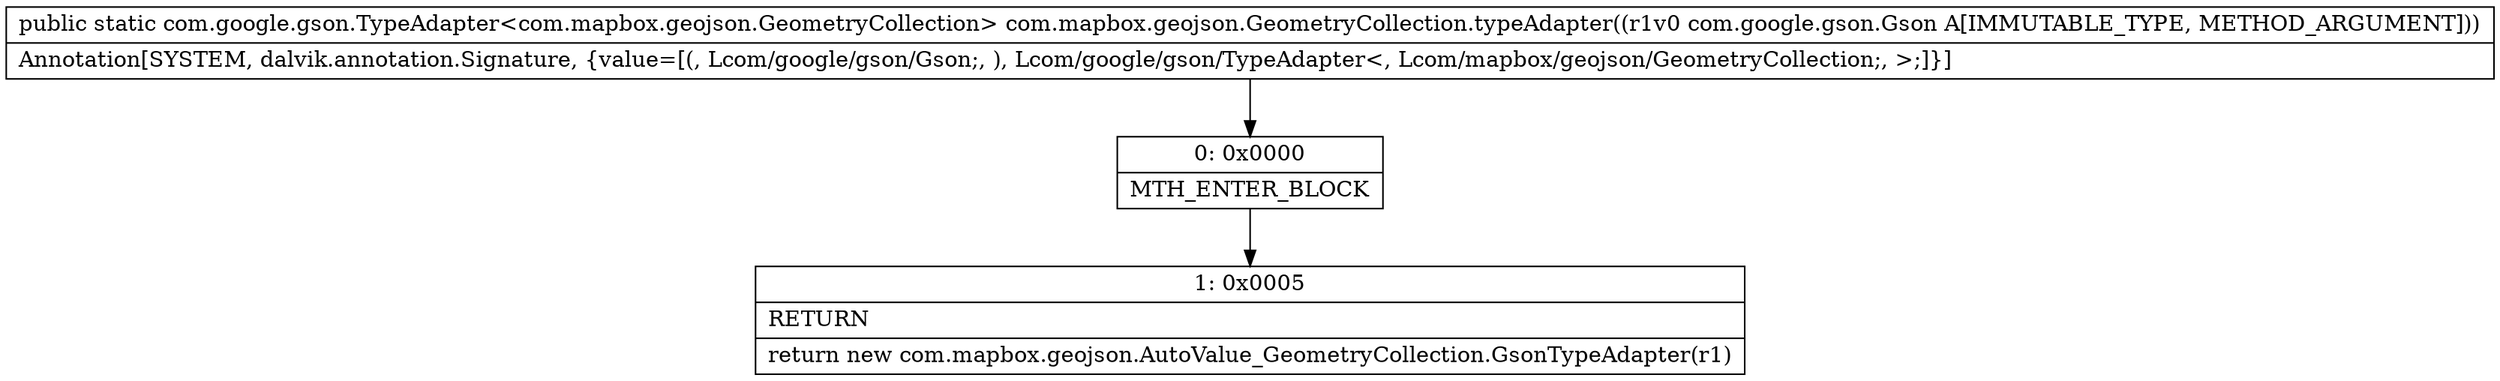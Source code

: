 digraph "CFG forcom.mapbox.geojson.GeometryCollection.typeAdapter(Lcom\/google\/gson\/Gson;)Lcom\/google\/gson\/TypeAdapter;" {
Node_0 [shape=record,label="{0\:\ 0x0000|MTH_ENTER_BLOCK\l}"];
Node_1 [shape=record,label="{1\:\ 0x0005|RETURN\l|return new com.mapbox.geojson.AutoValue_GeometryCollection.GsonTypeAdapter(r1)\l}"];
MethodNode[shape=record,label="{public static com.google.gson.TypeAdapter\<com.mapbox.geojson.GeometryCollection\> com.mapbox.geojson.GeometryCollection.typeAdapter((r1v0 com.google.gson.Gson A[IMMUTABLE_TYPE, METHOD_ARGUMENT]))  | Annotation[SYSTEM, dalvik.annotation.Signature, \{value=[(, Lcom\/google\/gson\/Gson;, ), Lcom\/google\/gson\/TypeAdapter\<, Lcom\/mapbox\/geojson\/GeometryCollection;, \>;]\}]\l}"];
MethodNode -> Node_0;
Node_0 -> Node_1;
}

